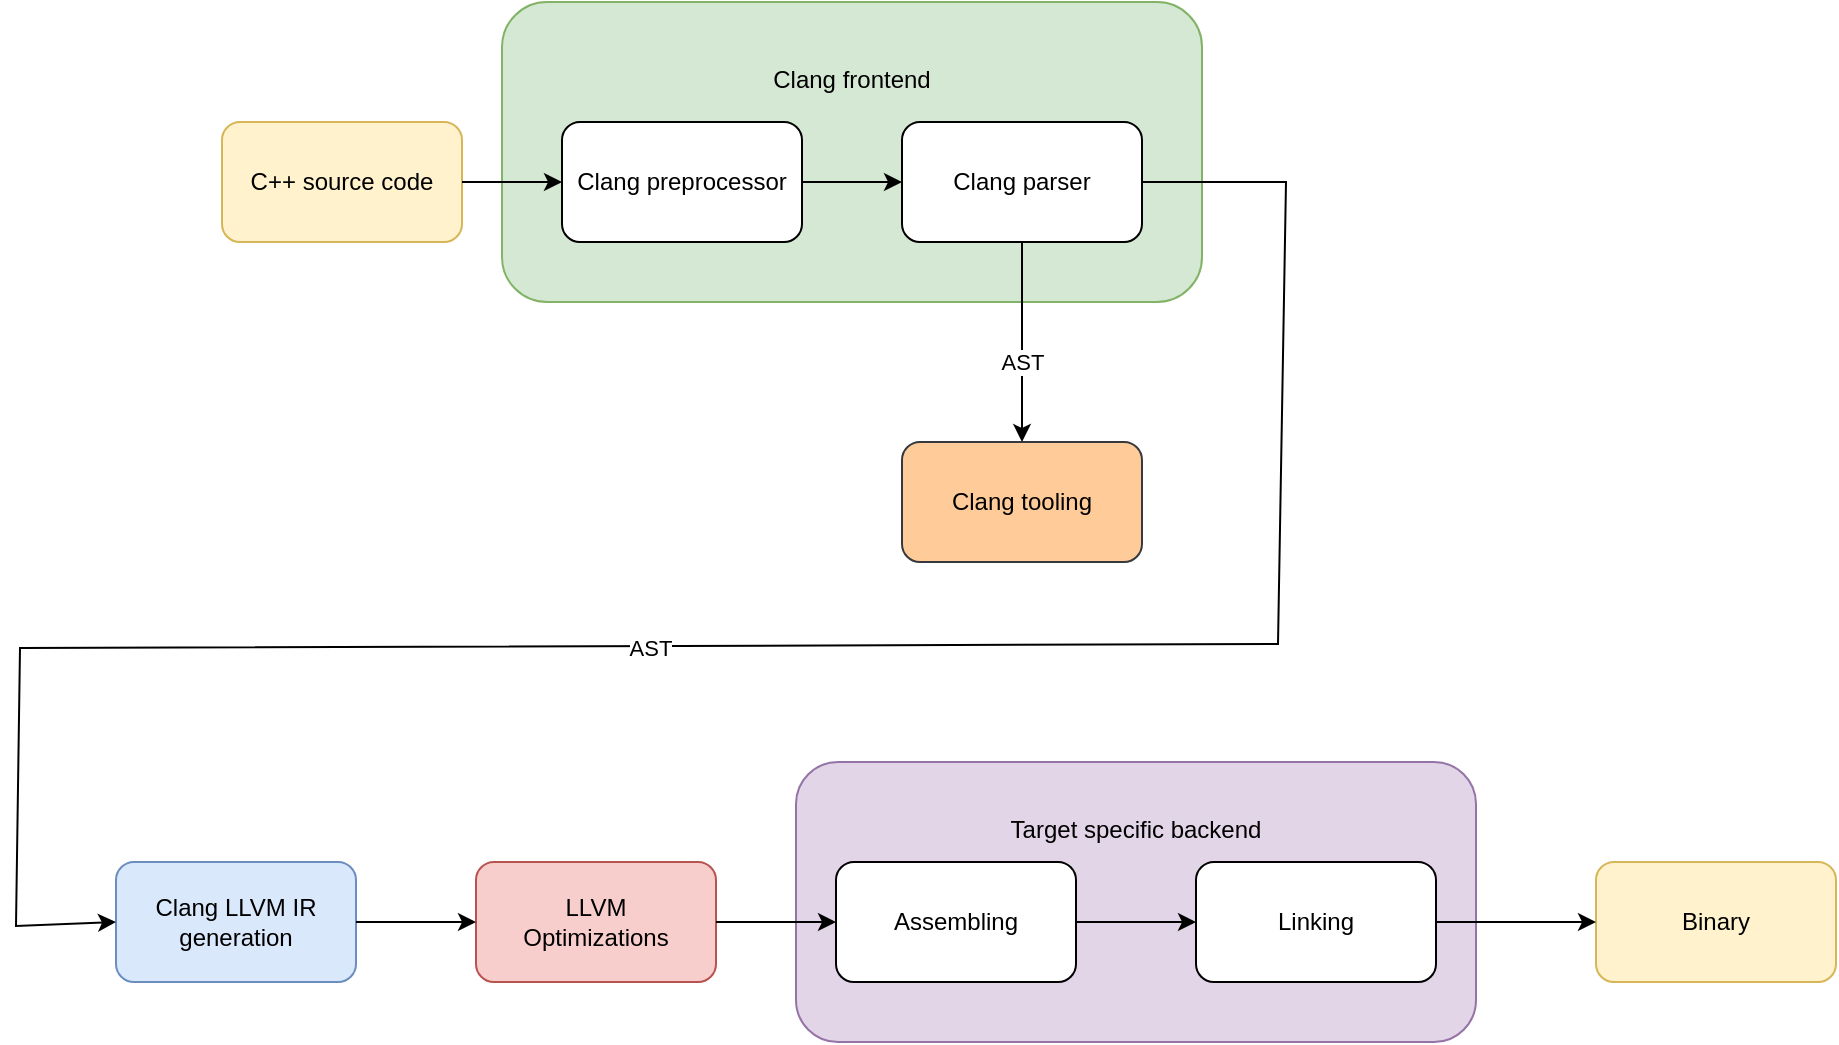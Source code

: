 <mxfile version="20.8.16" type="device" pages="2"><diagram name="Page-1" id="7v-RlMJwBogOervq2-ep"><mxGraphModel dx="2474" dy="1354" grid="0" gridSize="10" guides="1" tooltips="1" connect="1" arrows="1" fold="1" page="0" pageScale="1" pageWidth="827" pageHeight="1169" math="0" shadow="0"><root><mxCell id="0"/><mxCell id="1" parent="0"/><mxCell id="W17Mok-YHXlVtOiHC2l6-2" value="Target specific backend&lt;br&gt;&lt;br&gt;&lt;br&gt;&lt;br&gt;&lt;br&gt;&lt;br&gt;" style="rounded=1;whiteSpace=wrap;html=1;fillColor=#e1d5e7;strokeColor=#9673a6;" parent="1" vertex="1"><mxGeometry x="367" y="530" width="340" height="140" as="geometry"/></mxCell><mxCell id="W17Mok-YHXlVtOiHC2l6-1" value="Clang frontend&lt;br&gt;&lt;br&gt;&lt;br&gt;&lt;br&gt;&lt;br&gt;&lt;br&gt;" style="rounded=1;whiteSpace=wrap;html=1;fillColor=#d5e8d4;strokeColor=#82b366;" parent="1" vertex="1"><mxGeometry x="220" y="150" width="350" height="150" as="geometry"/></mxCell><mxCell id="9XO0DX2pGHM7JdZOrgXS-2" value="C++ source code" style="rounded=1;whiteSpace=wrap;html=1;fillColor=#fff2cc;strokeColor=#d6b656;" parent="1" vertex="1"><mxGeometry x="80" y="210" width="120" height="60" as="geometry"/></mxCell><mxCell id="9XO0DX2pGHM7JdZOrgXS-3" value="Clang parser" style="rounded=1;whiteSpace=wrap;html=1;" parent="1" vertex="1"><mxGeometry x="420" y="210" width="120" height="60" as="geometry"/></mxCell><mxCell id="9XO0DX2pGHM7JdZOrgXS-4" value="Clang preprocessor" style="rounded=1;whiteSpace=wrap;html=1;" parent="1" vertex="1"><mxGeometry x="250" y="210" width="120" height="60" as="geometry"/></mxCell><mxCell id="9XO0DX2pGHM7JdZOrgXS-5" value="Clang LLVM IR generation" style="rounded=1;whiteSpace=wrap;html=1;fillColor=#dae8fc;strokeColor=#6c8ebf;" parent="1" vertex="1"><mxGeometry x="27" y="580" width="120" height="60" as="geometry"/></mxCell><mxCell id="9XO0DX2pGHM7JdZOrgXS-6" value="LLVM &lt;br&gt;Optimizations" style="rounded=1;whiteSpace=wrap;html=1;fillColor=#f8cecc;strokeColor=#b85450;" parent="1" vertex="1"><mxGeometry x="207" y="580" width="120" height="60" as="geometry"/></mxCell><mxCell id="9XO0DX2pGHM7JdZOrgXS-7" value="Assembling" style="rounded=1;whiteSpace=wrap;html=1;" parent="1" vertex="1"><mxGeometry x="387" y="580" width="120" height="60" as="geometry"/></mxCell><mxCell id="9XO0DX2pGHM7JdZOrgXS-8" value="Linking" style="rounded=1;whiteSpace=wrap;html=1;" parent="1" vertex="1"><mxGeometry x="567" y="580" width="120" height="60" as="geometry"/></mxCell><mxCell id="9XO0DX2pGHM7JdZOrgXS-19" value="Clang tooling" style="rounded=1;whiteSpace=wrap;html=1;fillColor=#ffcc99;strokeColor=#36393d;" parent="1" vertex="1"><mxGeometry x="420" y="370" width="120" height="60" as="geometry"/></mxCell><mxCell id="9XO0DX2pGHM7JdZOrgXS-20" value="" style="endArrow=classic;html=1;rounded=0;exitX=1;exitY=0.5;exitDx=0;exitDy=0;entryX=0;entryY=0.5;entryDx=0;entryDy=0;" parent="1" source="9XO0DX2pGHM7JdZOrgXS-2" target="9XO0DX2pGHM7JdZOrgXS-4" edge="1"><mxGeometry width="50" height="50" relative="1" as="geometry"><mxPoint x="130" y="450" as="sourcePoint"/><mxPoint x="180" y="400" as="targetPoint"/></mxGeometry></mxCell><mxCell id="9XO0DX2pGHM7JdZOrgXS-21" value="" style="endArrow=classic;html=1;rounded=0;exitX=1;exitY=0.5;exitDx=0;exitDy=0;entryX=0;entryY=0.5;entryDx=0;entryDy=0;" parent="1" source="9XO0DX2pGHM7JdZOrgXS-4" target="9XO0DX2pGHM7JdZOrgXS-3" edge="1"><mxGeometry width="50" height="50" relative="1" as="geometry"><mxPoint x="364" y="310" as="sourcePoint"/><mxPoint x="414" y="310" as="targetPoint"/></mxGeometry></mxCell><mxCell id="9XO0DX2pGHM7JdZOrgXS-22" value="AST" style="endArrow=classic;html=1;rounded=0;entryX=0;entryY=0.5;entryDx=0;entryDy=0;exitX=1;exitY=0.5;exitDx=0;exitDy=0;" parent="1" source="9XO0DX2pGHM7JdZOrgXS-3" target="9XO0DX2pGHM7JdZOrgXS-5" edge="1"><mxGeometry x="0.101" y="1" width="50" height="50" relative="1" as="geometry"><mxPoint x="570" y="240" as="sourcePoint"/><mxPoint x="270" y="260" as="targetPoint"/><Array as="points"><mxPoint x="612" y="240"/><mxPoint x="608" y="471"/><mxPoint x="-21" y="473"/><mxPoint x="-23" y="612"/></Array><mxPoint as="offset"/></mxGeometry></mxCell><mxCell id="9XO0DX2pGHM7JdZOrgXS-23" value="" style="endArrow=classic;html=1;rounded=0;exitX=1;exitY=0.5;exitDx=0;exitDy=0;entryX=0;entryY=0.5;entryDx=0;entryDy=0;" parent="1" source="9XO0DX2pGHM7JdZOrgXS-5" target="9XO0DX2pGHM7JdZOrgXS-6" edge="1"><mxGeometry width="50" height="50" relative="1" as="geometry"><mxPoint x="-343" y="640" as="sourcePoint"/><mxPoint x="-293" y="640" as="targetPoint"/></mxGeometry></mxCell><mxCell id="9XO0DX2pGHM7JdZOrgXS-24" value="" style="endArrow=classic;html=1;rounded=0;exitX=1;exitY=0.5;exitDx=0;exitDy=0;entryX=0;entryY=0.5;entryDx=0;entryDy=0;" parent="1" source="9XO0DX2pGHM7JdZOrgXS-6" target="9XO0DX2pGHM7JdZOrgXS-7" edge="1"><mxGeometry width="50" height="50" relative="1" as="geometry"><mxPoint x="-333" y="650" as="sourcePoint"/><mxPoint x="-283" y="650" as="targetPoint"/></mxGeometry></mxCell><mxCell id="9XO0DX2pGHM7JdZOrgXS-25" value="" style="endArrow=classic;html=1;rounded=0;exitX=1;exitY=0.5;exitDx=0;exitDy=0;entryX=0;entryY=0.5;entryDx=0;entryDy=0;" parent="1" source="9XO0DX2pGHM7JdZOrgXS-7" target="9XO0DX2pGHM7JdZOrgXS-8" edge="1"><mxGeometry width="50" height="50" relative="1" as="geometry"><mxPoint x="-323" y="660" as="sourcePoint"/><mxPoint x="-273" y="660" as="targetPoint"/></mxGeometry></mxCell><mxCell id="9XO0DX2pGHM7JdZOrgXS-26" value="" style="endArrow=classic;html=1;rounded=0;exitX=0.5;exitY=1;exitDx=0;exitDy=0;entryX=0.5;entryY=0;entryDx=0;entryDy=0;" parent="1" source="9XO0DX2pGHM7JdZOrgXS-3" target="9XO0DX2pGHM7JdZOrgXS-19" edge="1"><mxGeometry width="50" height="50" relative="1" as="geometry"><mxPoint x="390" y="410" as="sourcePoint"/><mxPoint x="440" y="360" as="targetPoint"/></mxGeometry></mxCell><mxCell id="9XO0DX2pGHM7JdZOrgXS-29" value="AST" style="edgeLabel;html=1;align=center;verticalAlign=middle;resizable=0;points=[];" parent="9XO0DX2pGHM7JdZOrgXS-26" vertex="1" connectable="0"><mxGeometry x="-0.34" relative="1" as="geometry"><mxPoint y="27" as="offset"/></mxGeometry></mxCell><mxCell id="W17Mok-YHXlVtOiHC2l6-3" value="Binary" style="rounded=1;whiteSpace=wrap;html=1;fillColor=#fff2cc;strokeColor=#d6b656;" parent="1" vertex="1"><mxGeometry x="767" y="580" width="120" height="60" as="geometry"/></mxCell><mxCell id="W17Mok-YHXlVtOiHC2l6-4" value="" style="endArrow=classic;html=1;rounded=0;exitX=1;exitY=0.5;exitDx=0;exitDy=0;entryX=0;entryY=0.5;entryDx=0;entryDy=0;" parent="1" source="9XO0DX2pGHM7JdZOrgXS-8" target="W17Mok-YHXlVtOiHC2l6-3" edge="1"><mxGeometry width="50" height="50" relative="1" as="geometry"><mxPoint x="797" y="810" as="sourcePoint"/><mxPoint x="847" y="760" as="targetPoint"/></mxGeometry></mxCell></root></mxGraphModel></diagram><diagram id="x2rsdlpA9pUle0jyDtBg" name="Page-2"><mxGraphModel dx="2074" dy="1354" grid="0" gridSize="10" guides="1" tooltips="1" connect="1" arrows="1" fold="1" page="1" pageScale="1" pageWidth="827" pageHeight="1169" math="0" shadow="0"><root><mxCell id="0"/><mxCell id="1" parent="0"/><mxCell id="8Piewqylztf0GUflZlWK-1" value="Clang parser" style="rounded=1;whiteSpace=wrap;html=1;fillColor=#d5e8d4;strokeColor=#82b366;" parent="1" vertex="1"><mxGeometry x="354" y="90" width="120" height="60" as="geometry"/></mxCell><mxCell id="8Piewqylztf0GUflZlWK-2" value="Clang tooling" style="rounded=1;whiteSpace=wrap;html=1;fillColor=#ffcc99;strokeColor=#36393d;" parent="1" vertex="1"><mxGeometry x="354" y="210" width="120" height="60" as="geometry"/></mxCell><mxCell id="8Piewqylztf0GUflZlWK-3" value="AST matching" style="rounded=1;whiteSpace=wrap;html=1;fillColor=#ffff88;strokeColor=#36393d;" parent="1" vertex="1"><mxGeometry x="354" y="310" width="120" height="60" as="geometry"/></mxCell><mxCell id="8Piewqylztf0GUflZlWK-4" value="Static analysis" style="rounded=1;whiteSpace=wrap;html=1;fillColor=#ffcccc;strokeColor=#36393d;" parent="1" vertex="1"><mxGeometry x="234" y="450" width="120" height="60" as="geometry"/></mxCell><mxCell id="8Piewqylztf0GUflZlWK-5" value="Code transformations" style="rounded=1;whiteSpace=wrap;html=1;fillColor=#cce5ff;strokeColor=#36393d;" parent="1" vertex="1"><mxGeometry x="461" y="550" width="146" height="60" as="geometry"/></mxCell><mxCell id="8Piewqylztf0GUflZlWK-6" value="User warning" style="rounded=1;whiteSpace=wrap;html=1;fillColor=#f5f5f5;strokeColor=#666666;fontColor=#333333;" parent="1" vertex="1"><mxGeometry x="234" y="550" width="120" height="60" as="geometry"/></mxCell><mxCell id="8Piewqylztf0GUflZlWK-7" value="Rule matcher" style="rounded=1;whiteSpace=wrap;html=1;fillColor=#cce5ff;strokeColor=#36393d;" parent="1" vertex="1"><mxGeometry x="474" y="450" width="120" height="60" as="geometry"/></mxCell><mxCell id="8Piewqylztf0GUflZlWK-8" value="Code generation" style="rounded=1;whiteSpace=wrap;html=1;fillColor=#eeeeee;strokeColor=#36393d;" parent="1" vertex="1"><mxGeometry x="474" y="650" width="120" height="60" as="geometry"/></mxCell><mxCell id="8Piewqylztf0GUflZlWK-10" value="" style="endArrow=classic;html=1;rounded=0;exitX=0.5;exitY=1;exitDx=0;exitDy=0;entryX=0.5;entryY=0;entryDx=0;entryDy=0;" parent="1" source="8Piewqylztf0GUflZlWK-1" target="8Piewqylztf0GUflZlWK-2" edge="1"><mxGeometry width="50" height="50" relative="1" as="geometry"><mxPoint x="200" y="320" as="sourcePoint"/><mxPoint x="250" y="270" as="targetPoint"/></mxGeometry></mxCell><mxCell id="8Piewqylztf0GUflZlWK-11" value="Clang AST" style="edgeLabel;html=1;align=center;verticalAlign=middle;resizable=0;points=[];" parent="8Piewqylztf0GUflZlWK-10" vertex="1" connectable="0"><mxGeometry x="0.44" y="5" relative="1" as="geometry"><mxPoint x="-5" y="-12" as="offset"/></mxGeometry></mxCell><mxCell id="8Piewqylztf0GUflZlWK-12" value="" style="endArrow=classic;html=1;rounded=0;exitX=0.5;exitY=1;exitDx=0;exitDy=0;entryX=0.5;entryY=0;entryDx=0;entryDy=0;" parent="1" source="8Piewqylztf0GUflZlWK-2" target="8Piewqylztf0GUflZlWK-3" edge="1"><mxGeometry width="50" height="50" relative="1" as="geometry"><mxPoint x="600" y="320" as="sourcePoint"/><mxPoint x="650" y="270" as="targetPoint"/></mxGeometry></mxCell><mxCell id="8Piewqylztf0GUflZlWK-13" value="" style="endArrow=classic;html=1;rounded=0;exitX=0.25;exitY=1;exitDx=0;exitDy=0;entryX=0.5;entryY=0;entryDx=0;entryDy=0;" parent="1" source="8Piewqylztf0GUflZlWK-3" target="8Piewqylztf0GUflZlWK-4" edge="1"><mxGeometry width="50" height="50" relative="1" as="geometry"><mxPoint x="180" y="370" as="sourcePoint"/><mxPoint x="230" y="320" as="targetPoint"/></mxGeometry></mxCell><mxCell id="8Piewqylztf0GUflZlWK-14" value="Clang Tidy" style="edgeLabel;html=1;align=center;verticalAlign=middle;resizable=0;points=[];" parent="8Piewqylztf0GUflZlWK-13" vertex="1" connectable="0"><mxGeometry x="-0.386" y="-2" relative="1" as="geometry"><mxPoint x="-15" y="17" as="offset"/></mxGeometry></mxCell><mxCell id="8Piewqylztf0GUflZlWK-15" value="" style="endArrow=classic;html=1;rounded=0;exitX=0.75;exitY=1;exitDx=0;exitDy=0;entryX=0.5;entryY=0;entryDx=0;entryDy=0;" parent="1" source="8Piewqylztf0GUflZlWK-3" target="8Piewqylztf0GUflZlWK-7" edge="1"><mxGeometry width="50" height="50" relative="1" as="geometry"><mxPoint x="640" y="420" as="sourcePoint"/><mxPoint x="690" y="370" as="targetPoint"/></mxGeometry></mxCell><mxCell id="8Piewqylztf0GUflZlWK-16" value="Code generation tool" style="edgeLabel;html=1;align=center;verticalAlign=middle;resizable=0;points=[];" parent="8Piewqylztf0GUflZlWK-15" vertex="1" connectable="0"><mxGeometry x="0.305" y="-1" relative="1" as="geometry"><mxPoint as="offset"/></mxGeometry></mxCell><mxCell id="8Piewqylztf0GUflZlWK-17" value="" style="endArrow=classic;html=1;rounded=0;exitX=0.5;exitY=1;exitDx=0;exitDy=0;entryX=0.5;entryY=0;entryDx=0;entryDy=0;" parent="1" source="8Piewqylztf0GUflZlWK-4" target="8Piewqylztf0GUflZlWK-6" edge="1"><mxGeometry width="50" height="50" relative="1" as="geometry"><mxPoint x="280" y="730" as="sourcePoint"/><mxPoint x="330" y="680" as="targetPoint"/></mxGeometry></mxCell><mxCell id="8Piewqylztf0GUflZlWK-18" value="" style="endArrow=classic;html=1;rounded=0;exitX=0.5;exitY=1;exitDx=0;exitDy=0;entryX=0.5;entryY=0;entryDx=0;entryDy=0;" parent="1" source="8Piewqylztf0GUflZlWK-7" target="8Piewqylztf0GUflZlWK-5" edge="1"><mxGeometry width="50" height="50" relative="1" as="geometry"><mxPoint x="360" y="700" as="sourcePoint"/><mxPoint x="410" y="650" as="targetPoint"/></mxGeometry></mxCell><mxCell id="8Piewqylztf0GUflZlWK-19" value="" style="endArrow=classic;html=1;rounded=0;exitX=0.5;exitY=1;exitDx=0;exitDy=0;" parent="1" source="8Piewqylztf0GUflZlWK-5" target="8Piewqylztf0GUflZlWK-8" edge="1"><mxGeometry width="50" height="50" relative="1" as="geometry"><mxPoint x="360" y="750" as="sourcePoint"/><mxPoint x="410" y="700" as="targetPoint"/></mxGeometry></mxCell></root></mxGraphModel></diagram></mxfile>